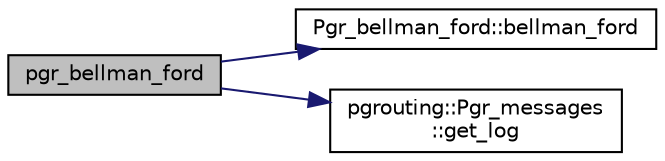 digraph "pgr_bellman_ford"
{
  edge [fontname="Helvetica",fontsize="10",labelfontname="Helvetica",labelfontsize="10"];
  node [fontname="Helvetica",fontsize="10",shape=record];
  rankdir="LR";
  Node19 [label="pgr_bellman_ford",height=0.2,width=0.4,color="black", fillcolor="grey75", style="filled", fontcolor="black"];
  Node19 -> Node20 [color="midnightblue",fontsize="10",style="solid",fontname="Helvetica"];
  Node20 [label="Pgr_bellman_ford::bellman_ford",height=0.2,width=0.4,color="black", fillcolor="white", style="filled",URL="$classPgr__bellman__ford.html#a8db85c0d6ce87dc8c9998ebe0bb58024",tooltip="BellmanFord 1 to 1. "];
  Node19 -> Node21 [color="midnightblue",fontsize="10",style="solid",fontname="Helvetica"];
  Node21 [label="pgrouting::Pgr_messages\l::get_log",height=0.2,width=0.4,color="black", fillcolor="white", style="filled",URL="$classpgrouting_1_1Pgr__messages.html#ad58fe923de5b229f4630b857cc34359b",tooltip="get_log "];
}
